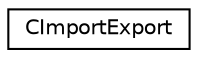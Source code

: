 digraph "Graphical Class Hierarchy"
{
 // LATEX_PDF_SIZE
  edge [fontname="Helvetica",fontsize="10",labelfontname="Helvetica",labelfontsize="10"];
  node [fontname="Helvetica",fontsize="10",shape=record];
  rankdir="LR";
  Node0 [label="CImportExport",height=0.2,width=0.4,color="black", fillcolor="white", style="filled",URL="$classCImportExport.html",tooltip=" "];
}
